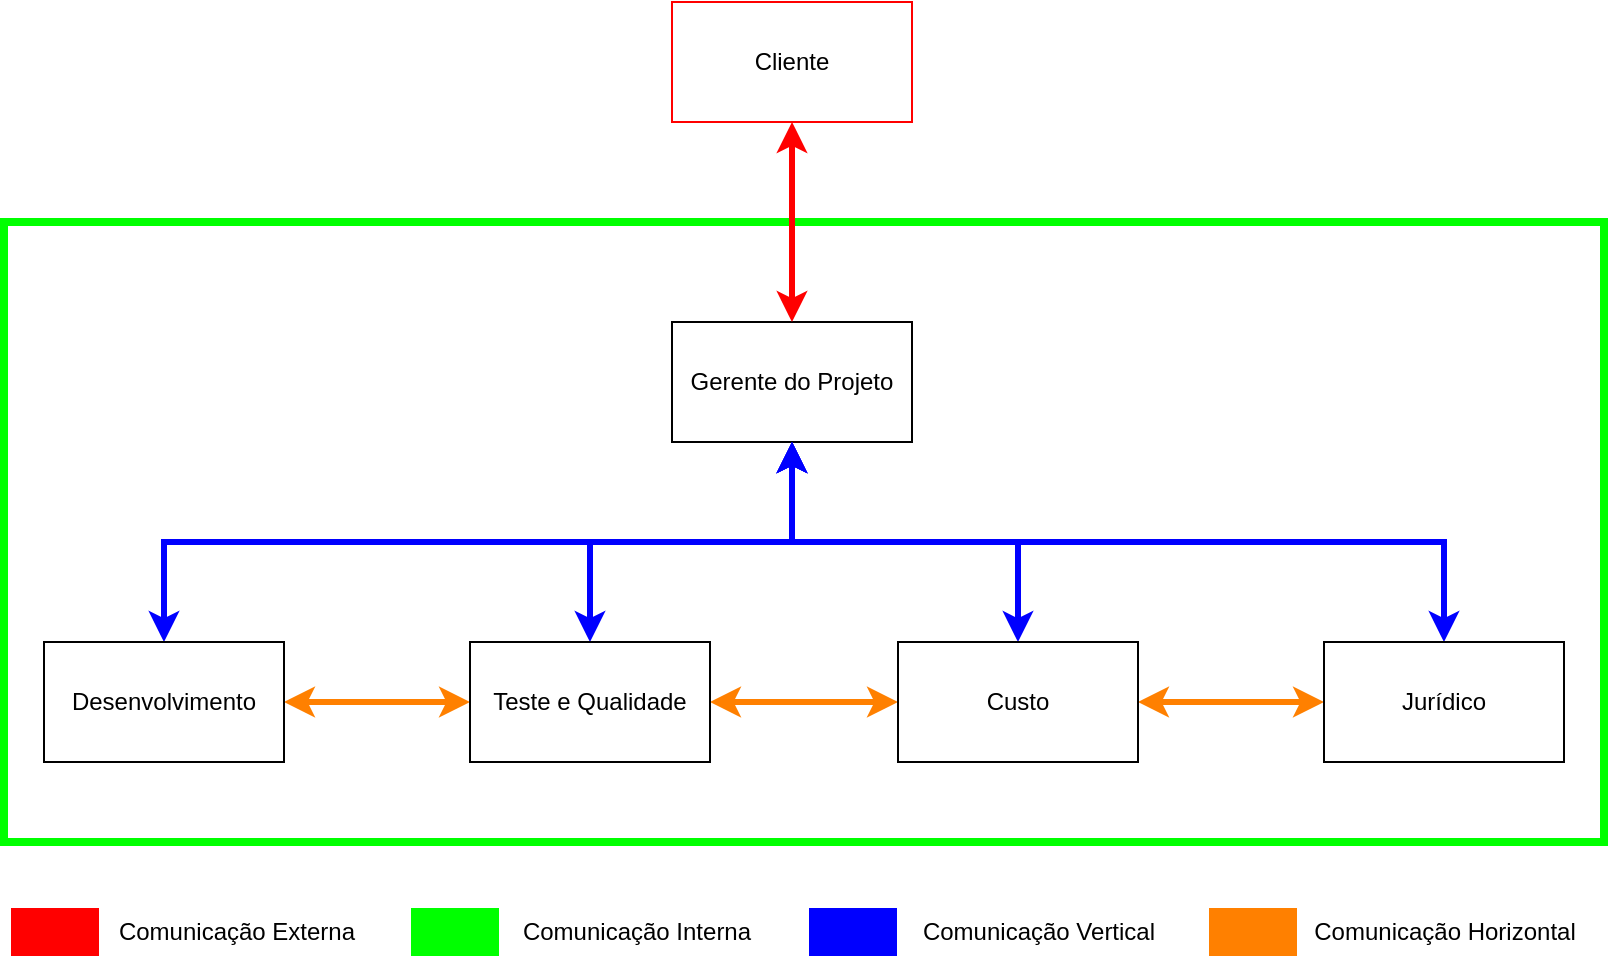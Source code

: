 <mxfile version="20.3.7" type="device"><diagram id="FGJudX_z2CRvLD1feWCr" name="Página-2"><mxGraphModel dx="2062" dy="1146" grid="1" gridSize="10" guides="1" tooltips="1" connect="1" arrows="1" fold="1" page="1" pageScale="1" pageWidth="827" pageHeight="1169" math="0" shadow="0"><root><mxCell id="0"/><mxCell id="1" parent="0"/><mxCell id="x1zhEhEqeze7IINFbOJk-1" value="" style="rounded=0;whiteSpace=wrap;html=1;strokeColor=#00FF00;fillColor=none;strokeWidth=4;" parent="1" vertex="1"><mxGeometry x="14" y="455" width="800" height="310" as="geometry"/></mxCell><mxCell id="x1zhEhEqeze7IINFbOJk-2" value="Gerente do Projeto" style="rounded=0;whiteSpace=wrap;html=1;fillColor=none;" parent="1" vertex="1"><mxGeometry x="348" y="505" width="120" height="60" as="geometry"/></mxCell><mxCell id="x1zhEhEqeze7IINFbOJk-3" style="edgeStyle=orthogonalEdgeStyle;rounded=0;orthogonalLoop=1;jettySize=auto;html=1;exitX=0.5;exitY=0;exitDx=0;exitDy=0;entryX=0.5;entryY=1;entryDx=0;entryDy=0;endArrow=classic;endFill=1;startArrow=classic;startFill=1;strokeColor=#0000FF;strokeWidth=3;" parent="1" source="x1zhEhEqeze7IINFbOJk-5" target="x1zhEhEqeze7IINFbOJk-2" edge="1"><mxGeometry relative="1" as="geometry"/></mxCell><mxCell id="x1zhEhEqeze7IINFbOJk-4" style="edgeStyle=orthogonalEdgeStyle;rounded=0;orthogonalLoop=1;jettySize=auto;html=1;exitX=1;exitY=0.5;exitDx=0;exitDy=0;entryX=0;entryY=0.5;entryDx=0;entryDy=0;strokeColor=#FF8000;strokeWidth=3;startArrow=classic;startFill=1;endArrow=classic;endFill=1;" parent="1" source="x1zhEhEqeze7IINFbOJk-5" target="x1zhEhEqeze7IINFbOJk-8" edge="1"><mxGeometry relative="1" as="geometry"/></mxCell><mxCell id="x1zhEhEqeze7IINFbOJk-5" value="Desenvolvimento" style="rounded=0;whiteSpace=wrap;html=1;fillColor=none;" parent="1" vertex="1"><mxGeometry x="34" y="665" width="120" height="60" as="geometry"/></mxCell><mxCell id="x1zhEhEqeze7IINFbOJk-6" style="edgeStyle=orthogonalEdgeStyle;rounded=0;orthogonalLoop=1;jettySize=auto;html=1;exitX=0.5;exitY=0;exitDx=0;exitDy=0;entryX=0.5;entryY=1;entryDx=0;entryDy=0;endArrow=classic;endFill=1;startArrow=classic;startFill=1;strokeColor=#0000FF;strokeWidth=3;" parent="1" source="x1zhEhEqeze7IINFbOJk-8" target="x1zhEhEqeze7IINFbOJk-2" edge="1"><mxGeometry relative="1" as="geometry"/></mxCell><mxCell id="x1zhEhEqeze7IINFbOJk-7" style="edgeStyle=orthogonalEdgeStyle;rounded=0;orthogonalLoop=1;jettySize=auto;html=1;exitX=1;exitY=0.5;exitDx=0;exitDy=0;entryX=0;entryY=0.5;entryDx=0;entryDy=0;strokeColor=#FF8000;strokeWidth=3;startArrow=classic;startFill=1;endArrow=classic;endFill=1;" parent="1" source="x1zhEhEqeze7IINFbOJk-8" target="x1zhEhEqeze7IINFbOJk-11" edge="1"><mxGeometry relative="1" as="geometry"/></mxCell><mxCell id="x1zhEhEqeze7IINFbOJk-8" value="Teste e Qualidade" style="rounded=0;whiteSpace=wrap;html=1;fillColor=none;" parent="1" vertex="1"><mxGeometry x="247" y="665" width="120" height="60" as="geometry"/></mxCell><mxCell id="x1zhEhEqeze7IINFbOJk-9" style="edgeStyle=orthogonalEdgeStyle;rounded=0;orthogonalLoop=1;jettySize=auto;html=1;exitX=0.5;exitY=0;exitDx=0;exitDy=0;entryX=0.5;entryY=1;entryDx=0;entryDy=0;endArrow=classic;endFill=1;startArrow=classic;startFill=1;strokeColor=#0000FF;strokeWidth=3;" parent="1" source="x1zhEhEqeze7IINFbOJk-11" target="x1zhEhEqeze7IINFbOJk-2" edge="1"><mxGeometry relative="1" as="geometry"/></mxCell><mxCell id="x1zhEhEqeze7IINFbOJk-10" style="edgeStyle=orthogonalEdgeStyle;rounded=0;orthogonalLoop=1;jettySize=auto;html=1;exitX=1;exitY=0.5;exitDx=0;exitDy=0;entryX=0;entryY=0.5;entryDx=0;entryDy=0;strokeColor=#FF8000;strokeWidth=3;startArrow=classic;startFill=1;endArrow=classic;endFill=1;" parent="1" source="x1zhEhEqeze7IINFbOJk-11" target="x1zhEhEqeze7IINFbOJk-13" edge="1"><mxGeometry relative="1" as="geometry"/></mxCell><mxCell id="x1zhEhEqeze7IINFbOJk-11" value="Custo" style="rounded=0;whiteSpace=wrap;html=1;fillColor=none;" parent="1" vertex="1"><mxGeometry x="461" y="665" width="120" height="60" as="geometry"/></mxCell><mxCell id="x1zhEhEqeze7IINFbOJk-12" style="edgeStyle=orthogonalEdgeStyle;rounded=0;orthogonalLoop=1;jettySize=auto;html=1;exitX=0.5;exitY=0;exitDx=0;exitDy=0;entryX=0.5;entryY=1;entryDx=0;entryDy=0;endArrow=classic;endFill=1;startArrow=classic;startFill=1;strokeColor=#0000FF;strokeWidth=3;" parent="1" source="x1zhEhEqeze7IINFbOJk-13" target="x1zhEhEqeze7IINFbOJk-2" edge="1"><mxGeometry relative="1" as="geometry"/></mxCell><mxCell id="x1zhEhEqeze7IINFbOJk-13" value="Jurídico" style="rounded=0;whiteSpace=wrap;html=1;fillColor=none;" parent="1" vertex="1"><mxGeometry x="674" y="665" width="120" height="60" as="geometry"/></mxCell><mxCell id="x1zhEhEqeze7IINFbOJk-14" style="edgeStyle=orthogonalEdgeStyle;rounded=0;orthogonalLoop=1;jettySize=auto;html=1;exitX=0.5;exitY=1;exitDx=0;exitDy=0;entryX=0.5;entryY=0;entryDx=0;entryDy=0;strokeColor=#FF0000;endArrow=classic;endFill=1;startArrow=classic;startFill=1;strokeWidth=3;" parent="1" source="x1zhEhEqeze7IINFbOJk-15" target="x1zhEhEqeze7IINFbOJk-2" edge="1"><mxGeometry relative="1" as="geometry"/></mxCell><mxCell id="x1zhEhEqeze7IINFbOJk-15" value="Cliente" style="rounded=0;whiteSpace=wrap;html=1;strokeColor=#FF0000;fillColor=none;" parent="1" vertex="1"><mxGeometry x="348" y="345" width="120" height="60" as="geometry"/></mxCell><mxCell id="x1zhEhEqeze7IINFbOJk-16" value="" style="rounded=0;whiteSpace=wrap;html=1;strokeColor=#FF0000;strokeWidth=4;fillColor=#FF0000;" parent="1" vertex="1"><mxGeometry x="19.5" y="800" width="40" height="20" as="geometry"/></mxCell><mxCell id="x1zhEhEqeze7IINFbOJk-17" value="" style="rounded=0;whiteSpace=wrap;html=1;strokeColor=#00FF00;strokeWidth=4;fillColor=#00FF00;" parent="1" vertex="1"><mxGeometry x="219.5" y="800" width="40" height="20" as="geometry"/></mxCell><mxCell id="x1zhEhEqeze7IINFbOJk-18" value="" style="rounded=0;whiteSpace=wrap;html=1;strokeColor=#0000FF;strokeWidth=4;fillColor=#0000FF;" parent="1" vertex="1"><mxGeometry x="418.5" y="800" width="40" height="20" as="geometry"/></mxCell><mxCell id="x1zhEhEqeze7IINFbOJk-19" value="" style="rounded=0;whiteSpace=wrap;html=1;strokeColor=#FF8000;strokeWidth=4;fillColor=#FF8000;" parent="1" vertex="1"><mxGeometry x="618.5" y="800" width="40" height="20" as="geometry"/></mxCell><mxCell id="x1zhEhEqeze7IINFbOJk-20" value="Comunicação Externa" style="text;html=1;align=center;verticalAlign=middle;resizable=0;points=[];autosize=1;strokeColor=none;fillColor=none;" parent="1" vertex="1"><mxGeometry x="59.5" y="795" width="140" height="30" as="geometry"/></mxCell><mxCell id="x1zhEhEqeze7IINFbOJk-21" value="Comunicação Interna" style="text;html=1;align=center;verticalAlign=middle;resizable=0;points=[];autosize=1;strokeColor=none;fillColor=none;" parent="1" vertex="1"><mxGeometry x="259.5" y="795" width="140" height="30" as="geometry"/></mxCell><mxCell id="x1zhEhEqeze7IINFbOJk-22" value="Comunicação Vertical" style="text;html=1;align=center;verticalAlign=middle;resizable=0;points=[];autosize=1;strokeColor=none;fillColor=none;" parent="1" vertex="1"><mxGeometry x="460.5" y="795" width="140" height="30" as="geometry"/></mxCell><mxCell id="x1zhEhEqeze7IINFbOJk-23" value="Comunicação Horizontal" style="text;html=1;align=center;verticalAlign=middle;resizable=0;points=[];autosize=1;strokeColor=none;fillColor=none;" parent="1" vertex="1"><mxGeometry x="658.5" y="795" width="150" height="30" as="geometry"/></mxCell></root></mxGraphModel></diagram></mxfile>